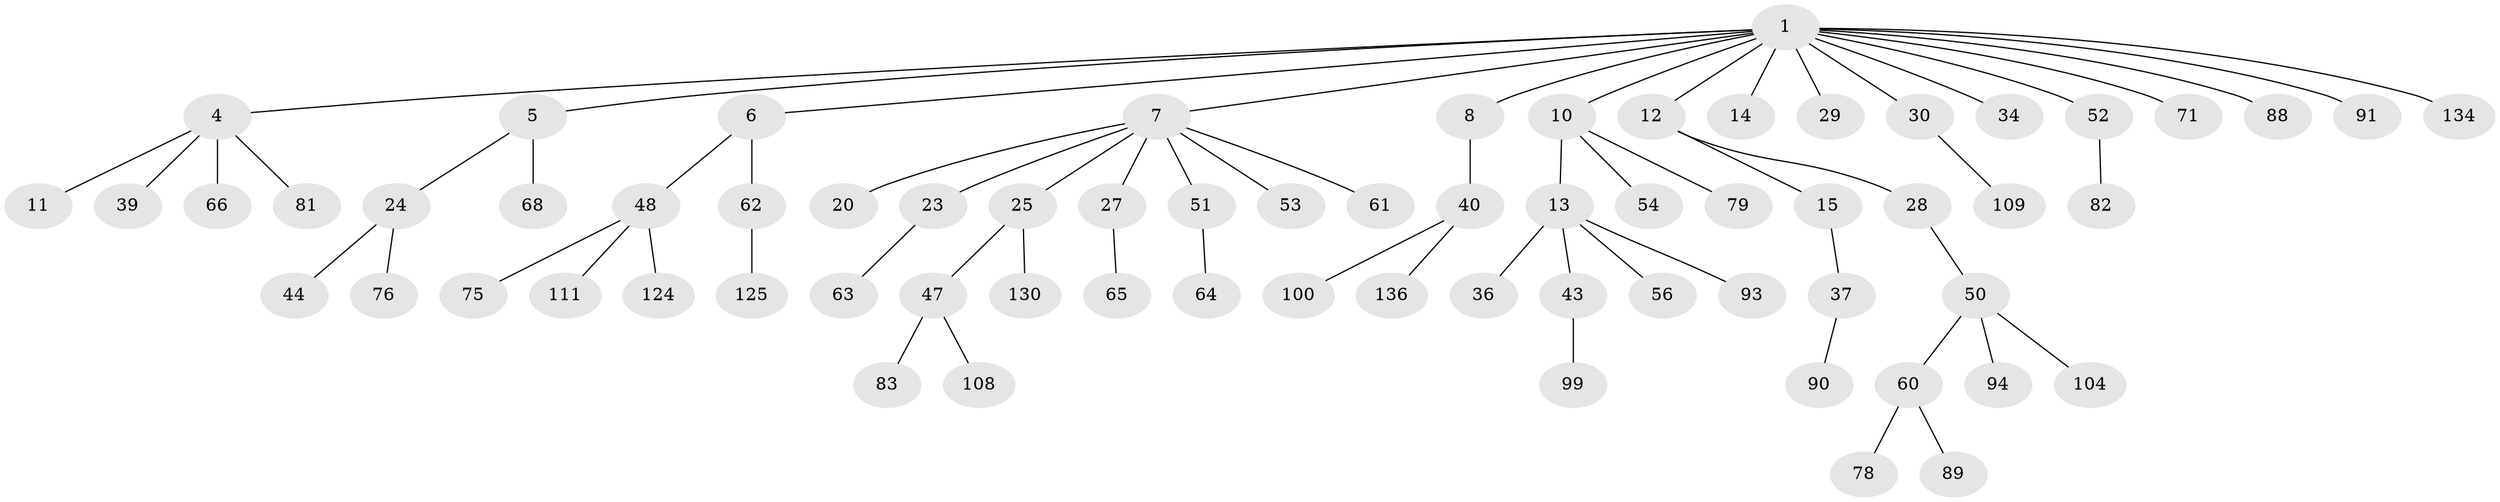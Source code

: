 // original degree distribution, {4: 0.0661764705882353, 8: 0.007352941176470588, 6: 0.014705882352941176, 5: 0.022058823529411766, 3: 0.125, 2: 0.27941176470588236, 7: 0.007352941176470588, 1: 0.47794117647058826}
// Generated by graph-tools (version 1.1) at 2025/15/03/09/25 04:15:27]
// undirected, 68 vertices, 67 edges
graph export_dot {
graph [start="1"]
  node [color=gray90,style=filled];
  1 [super="+2+3"];
  4 [super="+16+102"];
  5 [super="+106+58"];
  6 [super="+19+18"];
  7 [super="+46+9"];
  8 [super="+92"];
  10 [super="+45+22"];
  11 [super="+97"];
  12;
  13 [super="+77"];
  14 [super="+69+67"];
  15 [super="+95"];
  20 [super="+103"];
  23 [super="+33+113+80+31"];
  24;
  25 [super="+49+26"];
  27;
  28;
  29;
  30 [super="+41+72"];
  34;
  36;
  37;
  39 [super="+73"];
  40;
  43;
  44;
  47 [super="+55"];
  48;
  50;
  51;
  52;
  53;
  54;
  56 [super="+57"];
  60 [super="+87"];
  61 [super="+118"];
  62 [super="+84+70"];
  63;
  64;
  65;
  66;
  68;
  71;
  75 [super="+101"];
  76;
  78;
  79;
  81 [super="+115+132"];
  82;
  83;
  88;
  89 [super="+133"];
  90;
  91;
  93 [super="+107+98+131"];
  94;
  99;
  100;
  104;
  108 [super="+127"];
  109;
  111;
  124;
  125;
  130;
  134;
  136;
  1 -- 34;
  1 -- 71;
  1 -- 5;
  1 -- 6;
  1 -- 7;
  1 -- 12;
  1 -- 14;
  1 -- 29;
  1 -- 30;
  1 -- 4;
  1 -- 134;
  1 -- 8;
  1 -- 10;
  1 -- 52;
  1 -- 88;
  1 -- 91;
  4 -- 11;
  4 -- 39;
  4 -- 81;
  4 -- 66;
  5 -- 24;
  5 -- 68;
  6 -- 48;
  6 -- 62;
  7 -- 25;
  7 -- 51;
  7 -- 20;
  7 -- 53;
  7 -- 23;
  7 -- 27;
  7 -- 61;
  8 -- 40;
  10 -- 13;
  10 -- 54;
  10 -- 79;
  12 -- 15;
  12 -- 28;
  13 -- 36;
  13 -- 43;
  13 -- 56;
  13 -- 93;
  15 -- 37;
  23 -- 63;
  24 -- 44;
  24 -- 76;
  25 -- 47;
  25 -- 130;
  27 -- 65;
  28 -- 50;
  30 -- 109;
  37 -- 90;
  40 -- 100;
  40 -- 136;
  43 -- 99;
  47 -- 83;
  47 -- 108;
  48 -- 75;
  48 -- 111;
  48 -- 124;
  50 -- 60;
  50 -- 94;
  50 -- 104;
  51 -- 64;
  52 -- 82;
  60 -- 78;
  60 -- 89;
  62 -- 125;
}
